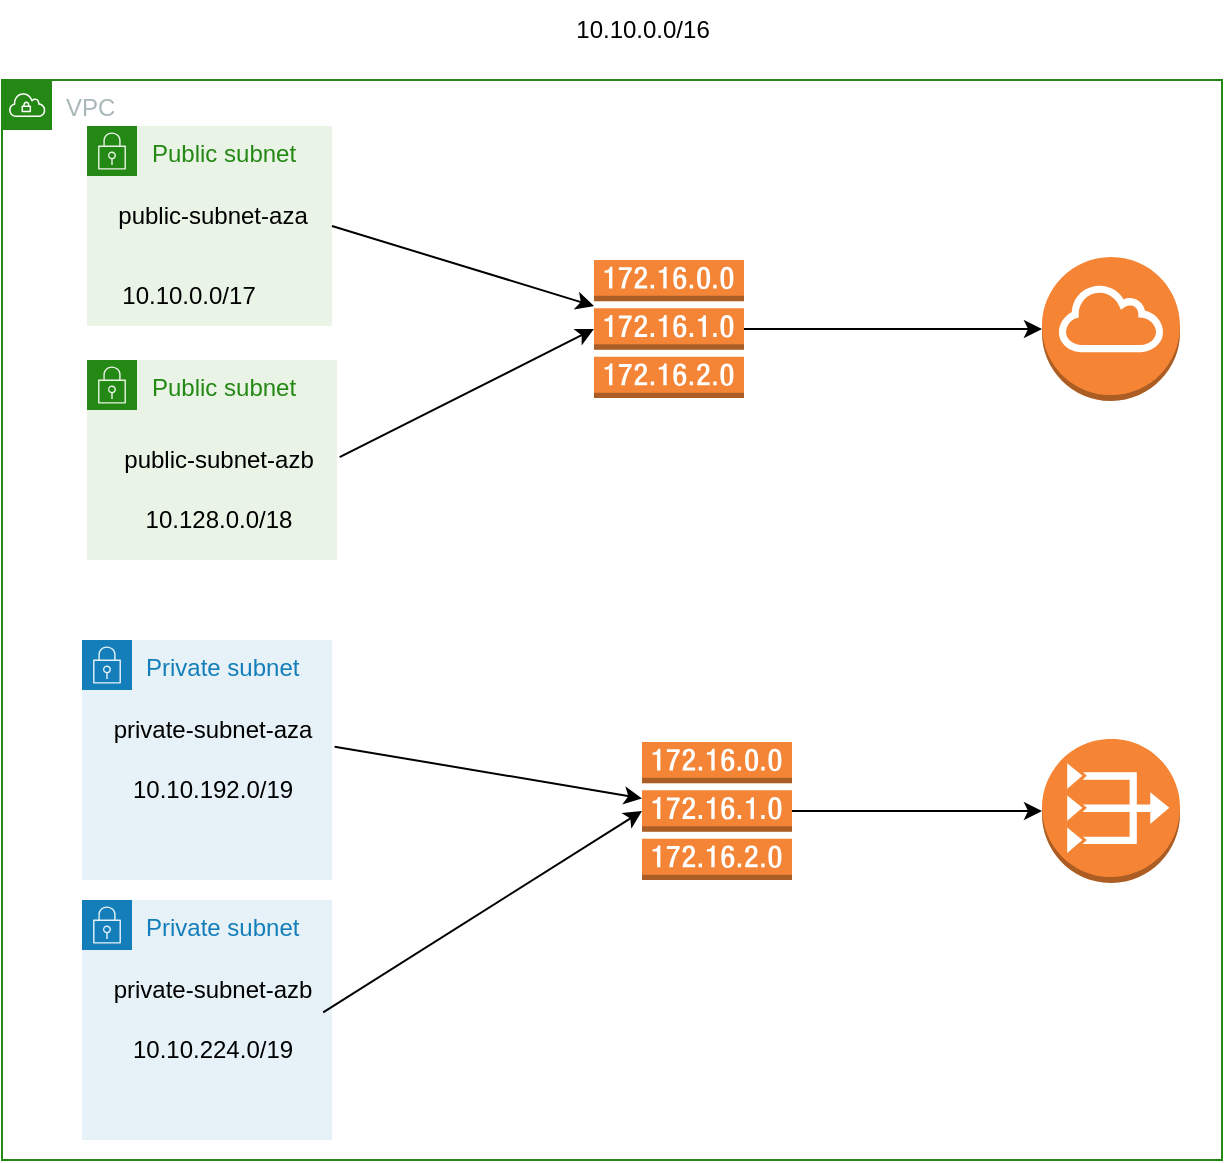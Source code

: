 <mxfile version="20.1.1" type="github">
  <diagram id="kvi-bxJELBu6QxbOG4IP" name="Page-1">
    <mxGraphModel dx="804" dy="1628" grid="1" gridSize="10" guides="1" tooltips="1" connect="1" arrows="1" fold="1" page="1" pageScale="1" pageWidth="827" pageHeight="1169" math="0" shadow="0">
      <root>
        <mxCell id="0" />
        <mxCell id="1" parent="0" />
        <mxCell id="meDNGAT16UNNbGP5JdsK-1" value="VPC" style="points=[[0,0],[0.25,0],[0.5,0],[0.75,0],[1,0],[1,0.25],[1,0.5],[1,0.75],[1,1],[0.75,1],[0.5,1],[0.25,1],[0,1],[0,0.75],[0,0.5],[0,0.25]];outlineConnect=0;gradientColor=none;html=1;whiteSpace=wrap;fontSize=12;fontStyle=0;container=1;pointerEvents=0;collapsible=0;recursiveResize=0;shape=mxgraph.aws4.group;grIcon=mxgraph.aws4.group_vpc;strokeColor=#248814;fillColor=none;verticalAlign=top;align=left;spacingLeft=30;fontColor=#AAB7B8;dashed=0;" vertex="1" parent="1">
          <mxGeometry x="80" y="-150" width="610" height="540" as="geometry" />
        </mxCell>
        <mxCell id="meDNGAT16UNNbGP5JdsK-9" value="Public subnet" style="points=[[0,0],[0.25,0],[0.5,0],[0.75,0],[1,0],[1,0.25],[1,0.5],[1,0.75],[1,1],[0.75,1],[0.5,1],[0.25,1],[0,1],[0,0.75],[0,0.5],[0,0.25]];outlineConnect=0;gradientColor=none;html=1;whiteSpace=wrap;fontSize=12;fontStyle=0;container=1;pointerEvents=0;collapsible=0;recursiveResize=0;shape=mxgraph.aws4.group;grIcon=mxgraph.aws4.group_security_group;grStroke=0;strokeColor=#248814;fillColor=#E9F3E6;verticalAlign=top;align=left;spacingLeft=30;fontColor=#248814;dashed=0;" vertex="1" parent="meDNGAT16UNNbGP5JdsK-1">
          <mxGeometry x="42.5" y="23" width="122.5" height="100" as="geometry" />
        </mxCell>
        <mxCell id="meDNGAT16UNNbGP5JdsK-13" value="10.10.0.0/17" style="text;html=1;align=center;verticalAlign=middle;resizable=0;points=[];autosize=1;strokeColor=none;fillColor=none;" vertex="1" parent="meDNGAT16UNNbGP5JdsK-9">
          <mxGeometry x="5" y="70" width="90" height="30" as="geometry" />
        </mxCell>
        <mxCell id="meDNGAT16UNNbGP5JdsK-12" value="public-subnet-aza" style="text;html=1;align=center;verticalAlign=middle;resizable=0;points=[];autosize=1;strokeColor=none;fillColor=none;" vertex="1" parent="meDNGAT16UNNbGP5JdsK-9">
          <mxGeometry x="2.5" y="30" width="120" height="30" as="geometry" />
        </mxCell>
        <mxCell id="meDNGAT16UNNbGP5JdsK-10" value="Public subnet" style="points=[[0,0],[0.25,0],[0.5,0],[0.75,0],[1,0],[1,0.25],[1,0.5],[1,0.75],[1,1],[0.75,1],[0.5,1],[0.25,1],[0,1],[0,0.75],[0,0.5],[0,0.25]];outlineConnect=0;gradientColor=none;html=1;whiteSpace=wrap;fontSize=12;fontStyle=0;container=1;pointerEvents=0;collapsible=0;recursiveResize=0;shape=mxgraph.aws4.group;grIcon=mxgraph.aws4.group_security_group;grStroke=0;strokeColor=#248814;fillColor=#E9F3E6;verticalAlign=top;align=left;spacingLeft=30;fontColor=#248814;dashed=0;" vertex="1" parent="meDNGAT16UNNbGP5JdsK-1">
          <mxGeometry x="42.5" y="140" width="125" height="100" as="geometry" />
        </mxCell>
        <mxCell id="meDNGAT16UNNbGP5JdsK-14" value="public-subnet-azb" style="text;html=1;align=center;verticalAlign=middle;resizable=0;points=[];autosize=1;strokeColor=none;fillColor=none;" vertex="1" parent="meDNGAT16UNNbGP5JdsK-10">
          <mxGeometry x="5" y="35" width="120" height="30" as="geometry" />
        </mxCell>
        <mxCell id="meDNGAT16UNNbGP5JdsK-15" value="10.128.0.0/18" style="text;html=1;align=center;verticalAlign=middle;resizable=0;points=[];autosize=1;strokeColor=none;fillColor=none;" vertex="1" parent="meDNGAT16UNNbGP5JdsK-10">
          <mxGeometry x="15" y="65" width="100" height="30" as="geometry" />
        </mxCell>
        <mxCell id="meDNGAT16UNNbGP5JdsK-16" value="Private subnet" style="points=[[0,0],[0.25,0],[0.5,0],[0.75,0],[1,0],[1,0.25],[1,0.5],[1,0.75],[1,1],[0.75,1],[0.5,1],[0.25,1],[0,1],[0,0.75],[0,0.5],[0,0.25]];outlineConnect=0;gradientColor=none;html=1;whiteSpace=wrap;fontSize=12;fontStyle=0;container=1;pointerEvents=0;collapsible=0;recursiveResize=0;shape=mxgraph.aws4.group;grIcon=mxgraph.aws4.group_security_group;grStroke=0;strokeColor=#147EBA;fillColor=#E6F2F8;verticalAlign=top;align=left;spacingLeft=30;fontColor=#147EBA;dashed=0;" vertex="1" parent="meDNGAT16UNNbGP5JdsK-1">
          <mxGeometry x="40" y="280" width="125" height="120" as="geometry" />
        </mxCell>
        <mxCell id="meDNGAT16UNNbGP5JdsK-17" value="private-subnet-aza" style="text;html=1;align=center;verticalAlign=middle;resizable=0;points=[];autosize=1;strokeColor=none;fillColor=none;" vertex="1" parent="meDNGAT16UNNbGP5JdsK-16">
          <mxGeometry x="5" y="30" width="120" height="30" as="geometry" />
        </mxCell>
        <mxCell id="meDNGAT16UNNbGP5JdsK-18" value="10.10.192.0/19" style="text;html=1;align=center;verticalAlign=middle;resizable=0;points=[];autosize=1;strokeColor=none;fillColor=none;" vertex="1" parent="meDNGAT16UNNbGP5JdsK-16">
          <mxGeometry x="15" y="60" width="100" height="30" as="geometry" />
        </mxCell>
        <mxCell id="meDNGAT16UNNbGP5JdsK-19" value="Private subnet" style="points=[[0,0],[0.25,0],[0.5,0],[0.75,0],[1,0],[1,0.25],[1,0.5],[1,0.75],[1,1],[0.75,1],[0.5,1],[0.25,1],[0,1],[0,0.75],[0,0.5],[0,0.25]];outlineConnect=0;gradientColor=none;html=1;whiteSpace=wrap;fontSize=12;fontStyle=0;container=1;pointerEvents=0;collapsible=0;recursiveResize=0;shape=mxgraph.aws4.group;grIcon=mxgraph.aws4.group_security_group;grStroke=0;strokeColor=#147EBA;fillColor=#E6F2F8;verticalAlign=top;align=left;spacingLeft=30;fontColor=#147EBA;dashed=0;" vertex="1" parent="meDNGAT16UNNbGP5JdsK-1">
          <mxGeometry x="40" y="410" width="125" height="120" as="geometry" />
        </mxCell>
        <mxCell id="meDNGAT16UNNbGP5JdsK-20" value="private-subnet-azb" style="text;html=1;align=center;verticalAlign=middle;resizable=0;points=[];autosize=1;strokeColor=none;fillColor=none;" vertex="1" parent="meDNGAT16UNNbGP5JdsK-19">
          <mxGeometry x="5" y="30" width="120" height="30" as="geometry" />
        </mxCell>
        <mxCell id="meDNGAT16UNNbGP5JdsK-21" value="10.10.224.0/19" style="text;html=1;align=center;verticalAlign=middle;resizable=0;points=[];autosize=1;strokeColor=none;fillColor=none;" vertex="1" parent="meDNGAT16UNNbGP5JdsK-19">
          <mxGeometry x="15" y="60" width="100" height="30" as="geometry" />
        </mxCell>
        <mxCell id="meDNGAT16UNNbGP5JdsK-22" value="" style="outlineConnect=0;dashed=0;verticalLabelPosition=bottom;verticalAlign=top;align=center;html=1;shape=mxgraph.aws3.internet_gateway;fillColor=#F58534;gradientColor=none;" vertex="1" parent="meDNGAT16UNNbGP5JdsK-1">
          <mxGeometry x="520" y="88.5" width="69" height="72" as="geometry" />
        </mxCell>
        <mxCell id="meDNGAT16UNNbGP5JdsK-23" value="" style="outlineConnect=0;dashed=0;verticalLabelPosition=bottom;verticalAlign=top;align=center;html=1;shape=mxgraph.aws3.vpc_nat_gateway;fillColor=#F58534;gradientColor=none;" vertex="1" parent="meDNGAT16UNNbGP5JdsK-1">
          <mxGeometry x="520" y="329.5" width="69" height="72" as="geometry" />
        </mxCell>
        <mxCell id="meDNGAT16UNNbGP5JdsK-25" value="" style="outlineConnect=0;dashed=0;verticalLabelPosition=bottom;verticalAlign=top;align=center;html=1;shape=mxgraph.aws3.route_table;fillColor=#F58536;gradientColor=none;" vertex="1" parent="meDNGAT16UNNbGP5JdsK-1">
          <mxGeometry x="296" y="90" width="75" height="69" as="geometry" />
        </mxCell>
        <mxCell id="meDNGAT16UNNbGP5JdsK-24" value="" style="outlineConnect=0;dashed=0;verticalLabelPosition=bottom;verticalAlign=top;align=center;html=1;shape=mxgraph.aws3.route_table;fillColor=#F58536;gradientColor=none;" vertex="1" parent="meDNGAT16UNNbGP5JdsK-1">
          <mxGeometry x="320" y="331" width="75" height="69" as="geometry" />
        </mxCell>
        <mxCell id="meDNGAT16UNNbGP5JdsK-26" value="" style="endArrow=classic;html=1;rounded=0;exitX=1;exitY=0.5;exitDx=0;exitDy=0;" edge="1" parent="meDNGAT16UNNbGP5JdsK-1" source="meDNGAT16UNNbGP5JdsK-9" target="meDNGAT16UNNbGP5JdsK-25">
          <mxGeometry width="50" height="50" relative="1" as="geometry">
            <mxPoint x="310" y="260" as="sourcePoint" />
            <mxPoint x="360" y="210" as="targetPoint" />
          </mxGeometry>
        </mxCell>
        <mxCell id="meDNGAT16UNNbGP5JdsK-27" value="" style="endArrow=classic;html=1;rounded=0;exitX=1.011;exitY=0.453;exitDx=0;exitDy=0;exitPerimeter=0;entryX=0;entryY=0.5;entryDx=0;entryDy=0;entryPerimeter=0;" edge="1" parent="meDNGAT16UNNbGP5JdsK-1" source="meDNGAT16UNNbGP5JdsK-14" target="meDNGAT16UNNbGP5JdsK-25">
          <mxGeometry width="50" height="50" relative="1" as="geometry">
            <mxPoint x="310" y="260" as="sourcePoint" />
            <mxPoint x="360" y="210" as="targetPoint" />
          </mxGeometry>
        </mxCell>
        <mxCell id="meDNGAT16UNNbGP5JdsK-28" value="" style="endArrow=classic;html=1;rounded=0;entryX=0;entryY=0.5;entryDx=0;entryDy=0;entryPerimeter=0;" edge="1" parent="meDNGAT16UNNbGP5JdsK-1" source="meDNGAT16UNNbGP5JdsK-25" target="meDNGAT16UNNbGP5JdsK-22">
          <mxGeometry width="50" height="50" relative="1" as="geometry">
            <mxPoint x="310" y="260" as="sourcePoint" />
            <mxPoint x="360" y="210" as="targetPoint" />
          </mxGeometry>
        </mxCell>
        <mxCell id="meDNGAT16UNNbGP5JdsK-29" value="" style="endArrow=classic;html=1;rounded=0;exitX=1.011;exitY=0.778;exitDx=0;exitDy=0;exitPerimeter=0;" edge="1" parent="meDNGAT16UNNbGP5JdsK-1" source="meDNGAT16UNNbGP5JdsK-17" target="meDNGAT16UNNbGP5JdsK-24">
          <mxGeometry width="50" height="50" relative="1" as="geometry">
            <mxPoint x="310" y="260" as="sourcePoint" />
            <mxPoint x="320" y="440" as="targetPoint" />
          </mxGeometry>
        </mxCell>
        <mxCell id="meDNGAT16UNNbGP5JdsK-30" value="" style="endArrow=classic;html=1;rounded=0;exitX=1.056;exitY=-0.127;exitDx=0;exitDy=0;exitPerimeter=0;entryX=0;entryY=0.5;entryDx=0;entryDy=0;entryPerimeter=0;" edge="1" parent="meDNGAT16UNNbGP5JdsK-1" source="meDNGAT16UNNbGP5JdsK-21" target="meDNGAT16UNNbGP5JdsK-24">
          <mxGeometry width="50" height="50" relative="1" as="geometry">
            <mxPoint x="310" y="430" as="sourcePoint" />
            <mxPoint x="320" y="440" as="targetPoint" />
          </mxGeometry>
        </mxCell>
        <mxCell id="meDNGAT16UNNbGP5JdsK-31" value="" style="endArrow=classic;html=1;rounded=0;exitX=1;exitY=0.5;exitDx=0;exitDy=0;exitPerimeter=0;entryX=0;entryY=0.5;entryDx=0;entryDy=0;entryPerimeter=0;" edge="1" parent="meDNGAT16UNNbGP5JdsK-1" source="meDNGAT16UNNbGP5JdsK-24" target="meDNGAT16UNNbGP5JdsK-23">
          <mxGeometry width="50" height="50" relative="1" as="geometry">
            <mxPoint x="310" y="430" as="sourcePoint" />
            <mxPoint x="360" y="380" as="targetPoint" />
          </mxGeometry>
        </mxCell>
        <mxCell id="meDNGAT16UNNbGP5JdsK-6" value="10.10.0.0/16" style="text;html=1;align=center;verticalAlign=middle;resizable=0;points=[];autosize=1;strokeColor=none;fillColor=none;" vertex="1" parent="1">
          <mxGeometry x="355" y="-190" width="90" height="30" as="geometry" />
        </mxCell>
      </root>
    </mxGraphModel>
  </diagram>
</mxfile>
